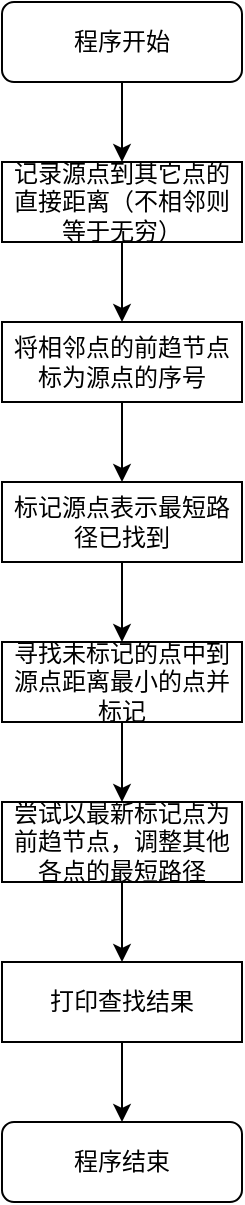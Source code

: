 <mxfile version="13.0.3" type="device"><diagram id="C5RBs43oDa-KdzZeNtuy" name="Page-1"><mxGraphModel dx="1346" dy="750" grid="1" gridSize="10" guides="1" tooltips="1" connect="1" arrows="1" fold="1" page="1" pageScale="1" pageWidth="827" pageHeight="1169" math="0" shadow="0"><root><mxCell id="WIyWlLk6GJQsqaUBKTNV-0"/><mxCell id="WIyWlLk6GJQsqaUBKTNV-1" parent="WIyWlLk6GJQsqaUBKTNV-0"/><mxCell id="Xh0FpSR78pU8oHmFj1Lf-1" value="" style="edgeStyle=orthogonalEdgeStyle;rounded=0;orthogonalLoop=1;jettySize=auto;html=1;" edge="1" parent="WIyWlLk6GJQsqaUBKTNV-1" source="WIyWlLk6GJQsqaUBKTNV-3"><mxGeometry relative="1" as="geometry"><mxPoint x="220" y="160" as="targetPoint"/></mxGeometry></mxCell><mxCell id="WIyWlLk6GJQsqaUBKTNV-3" value="程序开始" style="rounded=1;whiteSpace=wrap;html=1;fontSize=12;glass=0;strokeWidth=1;shadow=0;" parent="WIyWlLk6GJQsqaUBKTNV-1" vertex="1"><mxGeometry x="160" y="80" width="120" height="40" as="geometry"/></mxCell><mxCell id="Xh0FpSR78pU8oHmFj1Lf-4" value="" style="edgeStyle=orthogonalEdgeStyle;rounded=0;orthogonalLoop=1;jettySize=auto;html=1;" edge="1" parent="WIyWlLk6GJQsqaUBKTNV-1" source="Xh0FpSR78pU8oHmFj1Lf-2" target="Xh0FpSR78pU8oHmFj1Lf-3"><mxGeometry relative="1" as="geometry"/></mxCell><mxCell id="Xh0FpSR78pU8oHmFj1Lf-2" value="记录源点到其它点的直接距离（不相邻则等于无穷）" style="rounded=0;whiteSpace=wrap;html=1;" vertex="1" parent="WIyWlLk6GJQsqaUBKTNV-1"><mxGeometry x="160" y="160" width="120" height="40" as="geometry"/></mxCell><mxCell id="Xh0FpSR78pU8oHmFj1Lf-6" value="" style="edgeStyle=orthogonalEdgeStyle;rounded=0;orthogonalLoop=1;jettySize=auto;html=1;" edge="1" parent="WIyWlLk6GJQsqaUBKTNV-1" source="Xh0FpSR78pU8oHmFj1Lf-3" target="Xh0FpSR78pU8oHmFj1Lf-5"><mxGeometry relative="1" as="geometry"/></mxCell><mxCell id="Xh0FpSR78pU8oHmFj1Lf-3" value="将相邻点的前趋节点标为源点的序号" style="rounded=0;whiteSpace=wrap;html=1;" vertex="1" parent="WIyWlLk6GJQsqaUBKTNV-1"><mxGeometry x="160" y="240" width="120" height="40" as="geometry"/></mxCell><mxCell id="Xh0FpSR78pU8oHmFj1Lf-8" value="" style="edgeStyle=orthogonalEdgeStyle;rounded=0;orthogonalLoop=1;jettySize=auto;html=1;" edge="1" parent="WIyWlLk6GJQsqaUBKTNV-1" source="Xh0FpSR78pU8oHmFj1Lf-5" target="Xh0FpSR78pU8oHmFj1Lf-7"><mxGeometry relative="1" as="geometry"/></mxCell><mxCell id="Xh0FpSR78pU8oHmFj1Lf-5" value="标记源点表示最短路径已找到" style="rounded=0;whiteSpace=wrap;html=1;" vertex="1" parent="WIyWlLk6GJQsqaUBKTNV-1"><mxGeometry x="160" y="320" width="120" height="40" as="geometry"/></mxCell><mxCell id="Xh0FpSR78pU8oHmFj1Lf-10" value="" style="edgeStyle=orthogonalEdgeStyle;rounded=0;orthogonalLoop=1;jettySize=auto;html=1;" edge="1" parent="WIyWlLk6GJQsqaUBKTNV-1" source="Xh0FpSR78pU8oHmFj1Lf-7" target="Xh0FpSR78pU8oHmFj1Lf-9"><mxGeometry relative="1" as="geometry"/></mxCell><mxCell id="Xh0FpSR78pU8oHmFj1Lf-7" value="寻找未标记的点中到源点距离最小的点并标记" style="rounded=0;whiteSpace=wrap;html=1;" vertex="1" parent="WIyWlLk6GJQsqaUBKTNV-1"><mxGeometry x="160" y="400" width="120" height="40" as="geometry"/></mxCell><mxCell id="Xh0FpSR78pU8oHmFj1Lf-12" value="" style="edgeStyle=orthogonalEdgeStyle;rounded=0;orthogonalLoop=1;jettySize=auto;html=1;" edge="1" parent="WIyWlLk6GJQsqaUBKTNV-1" source="Xh0FpSR78pU8oHmFj1Lf-9" target="Xh0FpSR78pU8oHmFj1Lf-11"><mxGeometry relative="1" as="geometry"/></mxCell><mxCell id="Xh0FpSR78pU8oHmFj1Lf-9" value="尝试以最新标记点为前趋节点，调整其他各点的最短路径" style="rounded=0;whiteSpace=wrap;html=1;" vertex="1" parent="WIyWlLk6GJQsqaUBKTNV-1"><mxGeometry x="160" y="480" width="120" height="40" as="geometry"/></mxCell><mxCell id="Xh0FpSR78pU8oHmFj1Lf-14" value="" style="edgeStyle=orthogonalEdgeStyle;rounded=0;orthogonalLoop=1;jettySize=auto;html=1;" edge="1" parent="WIyWlLk6GJQsqaUBKTNV-1" source="Xh0FpSR78pU8oHmFj1Lf-11"><mxGeometry relative="1" as="geometry"><mxPoint x="220" y="640" as="targetPoint"/></mxGeometry></mxCell><mxCell id="Xh0FpSR78pU8oHmFj1Lf-11" value="打印查找结果" style="rounded=0;whiteSpace=wrap;html=1;" vertex="1" parent="WIyWlLk6GJQsqaUBKTNV-1"><mxGeometry x="160" y="560" width="120" height="40" as="geometry"/></mxCell><mxCell id="Xh0FpSR78pU8oHmFj1Lf-15" value="程序结束" style="rounded=1;whiteSpace=wrap;html=1;fontSize=12;glass=0;strokeWidth=1;shadow=0;" vertex="1" parent="WIyWlLk6GJQsqaUBKTNV-1"><mxGeometry x="160" y="640" width="120" height="40" as="geometry"/></mxCell></root></mxGraphModel></diagram></mxfile>